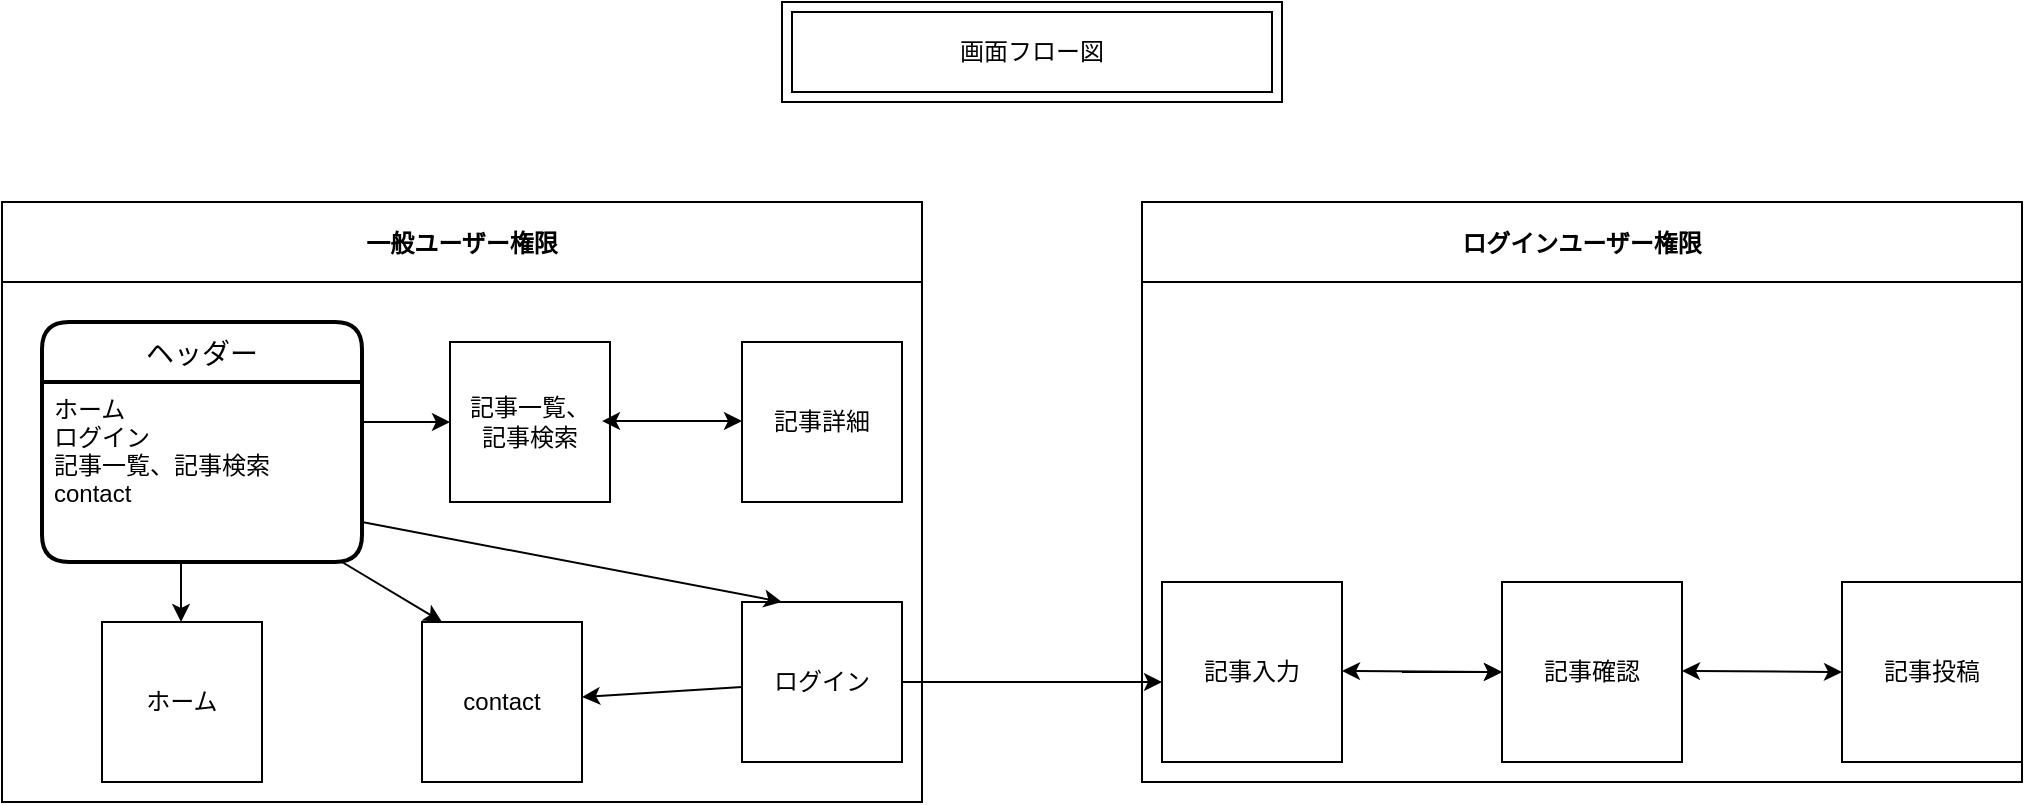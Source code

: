<mxfile>
    <diagram id="g7jtK0sChMUj5TbMTVf0" name="ページ1">
        <mxGraphModel dx="739" dy="480" grid="1" gridSize="10" guides="1" tooltips="1" connect="1" arrows="1" fold="1" page="1" pageScale="1" pageWidth="827" pageHeight="1169" math="0" shadow="0">
            <root>
                <mxCell id="0"/>
                <mxCell id="1" parent="0"/>
                <mxCell id="15" value="ログインユーザー権限" style="swimlane;startSize=40;" vertex="1" parent="1">
                    <mxGeometry x="680" y="100" width="440" height="290" as="geometry"/>
                </mxCell>
                <mxCell id="16" value="" style="edgeStyle=none;html=1;" edge="1" parent="15" target="6">
                    <mxGeometry relative="1" as="geometry">
                        <mxPoint x="130" y="235" as="sourcePoint"/>
                    </mxGeometry>
                </mxCell>
                <mxCell id="4" value="記事入力" style="whiteSpace=wrap;html=1;aspect=fixed;" vertex="1" parent="15">
                    <mxGeometry x="10" y="190" width="90" height="90" as="geometry"/>
                </mxCell>
                <mxCell id="6" value="記事確認" style="whiteSpace=wrap;html=1;aspect=fixed;" vertex="1" parent="15">
                    <mxGeometry x="180" y="190" width="90" height="90" as="geometry"/>
                </mxCell>
                <mxCell id="7" value="記事投稿" style="whiteSpace=wrap;html=1;aspect=fixed;" vertex="1" parent="15">
                    <mxGeometry x="350" y="190" width="90" height="90" as="geometry"/>
                </mxCell>
                <mxCell id="12" value="" style="endArrow=classic;startArrow=classic;html=1;entryX=0;entryY=0.5;entryDx=0;entryDy=0;" edge="1" parent="15" target="6">
                    <mxGeometry width="50" height="50" relative="1" as="geometry">
                        <mxPoint x="100" y="234.5" as="sourcePoint"/>
                        <mxPoint x="170" y="235" as="targetPoint"/>
                    </mxGeometry>
                </mxCell>
                <mxCell id="14" value="" style="endArrow=classic;startArrow=classic;html=1;entryX=0;entryY=0.5;entryDx=0;entryDy=0;" edge="1" parent="15">
                    <mxGeometry width="50" height="50" relative="1" as="geometry">
                        <mxPoint x="270" y="234.5" as="sourcePoint"/>
                        <mxPoint x="350" y="235" as="targetPoint"/>
                    </mxGeometry>
                </mxCell>
                <mxCell id="27" value="画面フロー図" style="shape=ext;margin=3;double=1;whiteSpace=wrap;html=1;align=center;" vertex="1" parent="1">
                    <mxGeometry x="500" width="250" height="50" as="geometry"/>
                </mxCell>
                <mxCell id="34" value="" style="endArrow=classic;startArrow=classic;html=1;" edge="1" parent="1">
                    <mxGeometry width="50" height="50" relative="1" as="geometry">
                        <mxPoint x="550" y="340" as="sourcePoint"/>
                        <mxPoint x="690" y="340" as="targetPoint"/>
                    </mxGeometry>
                </mxCell>
                <mxCell id="25" value="一般ユーザー権限" style="swimlane;startSize=40;" vertex="1" parent="1">
                    <mxGeometry x="110" y="100" width="460" height="300" as="geometry"/>
                </mxCell>
                <mxCell id="49" value="" style="edgeStyle=none;html=1;" edge="1" parent="25" source="3" target="30">
                    <mxGeometry relative="1" as="geometry"/>
                </mxCell>
                <mxCell id="3" value="ログイン" style="whiteSpace=wrap;html=1;aspect=fixed;" vertex="1" parent="25">
                    <mxGeometry x="370" y="200" width="80" height="80" as="geometry"/>
                </mxCell>
                <mxCell id="29" value="ホーム" style="whiteSpace=wrap;html=1;aspect=fixed;" vertex="1" parent="25">
                    <mxGeometry x="50" y="210" width="80" height="80" as="geometry"/>
                </mxCell>
                <mxCell id="30" value="contact&lt;br&gt;" style="whiteSpace=wrap;html=1;aspect=fixed;" vertex="1" parent="25">
                    <mxGeometry x="210" y="210" width="80" height="80" as="geometry"/>
                </mxCell>
                <mxCell id="33" value="記事一覧、&lt;br&gt;記事検索" style="whiteSpace=wrap;html=1;aspect=fixed;" vertex="1" parent="25">
                    <mxGeometry x="224" y="70" width="80" height="80" as="geometry"/>
                </mxCell>
                <mxCell id="35" value="記事詳細" style="whiteSpace=wrap;html=1;aspect=fixed;" vertex="1" parent="25">
                    <mxGeometry x="370" y="70" width="80" height="80" as="geometry"/>
                </mxCell>
                <mxCell id="36" value="" style="endArrow=classic;startArrow=classic;html=1;exitX=0.95;exitY=0.494;exitDx=0;exitDy=0;exitPerimeter=0;" edge="1" parent="25" source="33">
                    <mxGeometry width="50" height="50" relative="1" as="geometry">
                        <mxPoint x="310" y="110" as="sourcePoint"/>
                        <mxPoint x="370" y="109.5" as="targetPoint"/>
                    </mxGeometry>
                </mxCell>
                <mxCell id="39" value="" style="endArrow=classic;html=1;entryX=0;entryY=0.5;entryDx=0;entryDy=0;" edge="1" parent="25" target="33">
                    <mxGeometry width="50" height="50" relative="1" as="geometry">
                        <mxPoint x="180" y="110" as="sourcePoint"/>
                        <mxPoint x="230" y="60" as="targetPoint"/>
                    </mxGeometry>
                </mxCell>
                <mxCell id="44" value="ヘッダー" style="swimlane;childLayout=stackLayout;horizontal=1;startSize=30;horizontalStack=0;rounded=1;fontSize=14;fontStyle=0;strokeWidth=2;resizeParent=0;resizeLast=1;shadow=0;dashed=0;align=center;" vertex="1" parent="25">
                    <mxGeometry x="20" y="60" width="160" height="120" as="geometry"/>
                </mxCell>
                <mxCell id="45" value="ホーム&#10;ログイン&#10;記事一覧、記事検索&#10;contact" style="align=left;strokeColor=none;fillColor=none;spacingLeft=4;fontSize=12;verticalAlign=top;resizable=0;rotatable=0;part=1;" vertex="1" parent="44">
                    <mxGeometry y="30" width="160" height="90" as="geometry"/>
                </mxCell>
                <mxCell id="42" value="" style="endArrow=classic;html=1;" edge="1" parent="44">
                    <mxGeometry width="50" height="50" relative="1" as="geometry">
                        <mxPoint x="69.5" y="120" as="sourcePoint"/>
                        <mxPoint x="69.5" y="150" as="targetPoint"/>
                    </mxGeometry>
                </mxCell>
                <mxCell id="41" value="" style="endArrow=classic;html=1;entryX=0.25;entryY=0;entryDx=0;entryDy=0;" edge="1" parent="25" target="3">
                    <mxGeometry width="50" height="50" relative="1" as="geometry">
                        <mxPoint x="180" y="160" as="sourcePoint"/>
                        <mxPoint x="210" y="160" as="targetPoint"/>
                    </mxGeometry>
                </mxCell>
                <mxCell id="48" value="" style="endArrow=classic;html=1;" edge="1" parent="25">
                    <mxGeometry width="50" height="50" relative="1" as="geometry">
                        <mxPoint x="170" y="180" as="sourcePoint"/>
                        <mxPoint x="220" y="210" as="targetPoint"/>
                        <Array as="points"/>
                    </mxGeometry>
                </mxCell>
            </root>
        </mxGraphModel>
    </diagram>
</mxfile>